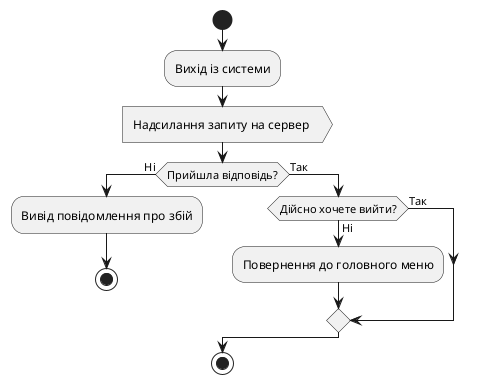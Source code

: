 @startuml
start 
    :Вихід із системи;
    :Надсилання запиту на сервер >
    if(Прийшла відповідь?) then (Ні)
    :Вивід повідомлення про збій;
    stop
    else (Так) 
    if(Дійсно хочете вийти?) then (Так)
    else (Ні)
    :Повернення до головного меню;
    endif
    endif
stop
@enduml
